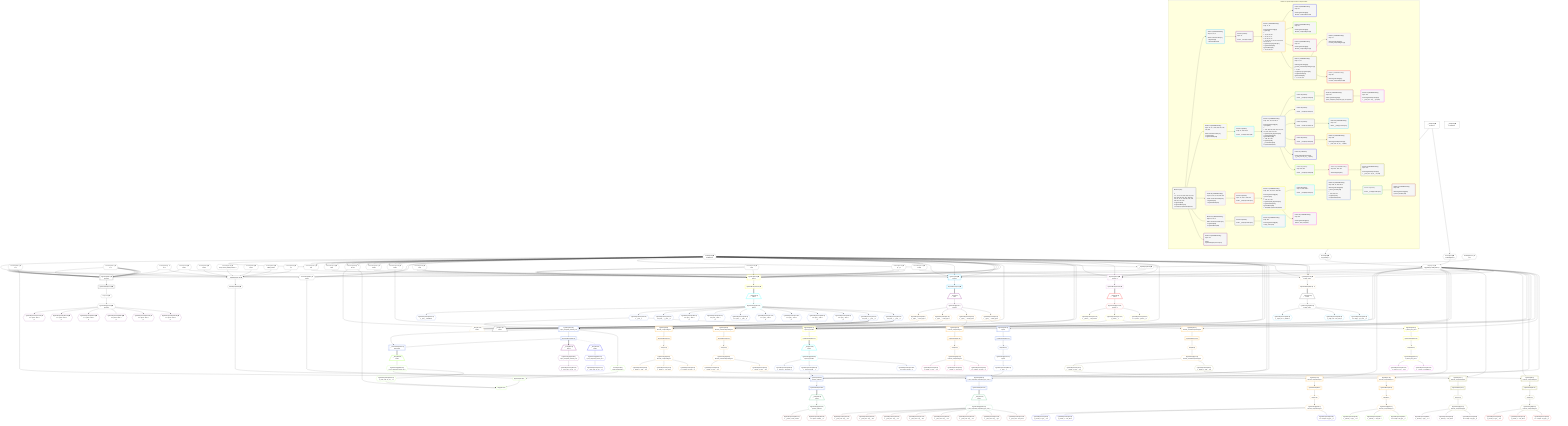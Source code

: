 %%{init: {'themeVariables': { 'fontSize': '12px'}}}%%
graph TD
    classDef path fill:#eee,stroke:#000,color:#000
    classDef plan fill:#fff,stroke-width:1px,color:#000
    classDef itemplan fill:#fff,stroke-width:2px,color:#000
    classDef unbatchedplan fill:#dff,stroke-width:1px,color:#000
    classDef sideeffectplan fill:#fcc,stroke-width:2px,color:#000
    classDef bucket fill:#f6f6f6,color:#000,stroke-width:2px,text-align:left


    %% plan dependencies
    PgSelect268[["PgSelect[268∈0] ➊<br />ᐸpersonᐳ"]]:::plan
    Object11{{"Object[11∈0] ➊<br />ᐸ{pgSettings,withPgClient}ᐳ"}}:::plan
    Constant309{{"Constant[309∈0] ➊<br />ᐸ1ᐳ"}}:::plan
    Constant310{{"Constant[310∈0] ➊<br />ᐸ7ᐳ"}}:::plan
    Constant308{{"Constant[308∈0] ➊<br />ᐸ8ᐳ"}}:::plan
    Constant123{{"Constant[123∈0] ➊<br />ᐸnullᐳ"}}:::plan
    Object11 & Constant309 & Constant309 & Constant310 & Constant309 & Constant308 & Constant310 & Constant309 & Constant310 & Constant309 & Constant310 & Constant309 & Constant123 & Constant310 & Constant309 & Constant310 --> PgSelect268
    __InputObject130{{"__InputObject[130∈0] ➊"}}:::plan
    Constant302{{"Constant[302∈0] ➊<br />ᐸ419ᐳ"}}:::plan
    Constant303{{"Constant[303∈0] ➊<br />ᐸ'easy cheesy baked potatoes'ᐳ"}}:::plan
    Constant304{{"Constant[304∈0] ➊<br />ᐸ'red'ᐳ"}}:::plan
    Constant6{{"Constant[6∈0] ➊<br />ᐸundefinedᐳ"}}:::plan
    Constant305{{"Constant[305∈0] ➊<br />ᐸ'BAR_FOO'ᐳ"}}:::plan
    Constant306{{"Constant[306∈0] ➊<br />ᐸ''ᐳ"}}:::plan
    __InputObject136{{"__InputObject[136∈0] ➊"}}:::plan
    Constant302 & Constant303 & Constant304 & Constant6 & Constant305 & Constant306 & __InputObject136 & Constant308 --> __InputObject130
    Connection12{{"Connection[12∈0] ➊<br />ᐸ8ᐳ"}}:::plan
    Constant6 & Constant6 & Constant6 --> Connection12
    Connection97{{"Connection[97∈0] ➊<br />ᐸ95ᐳ"}}:::plan
    Constant6 & Constant6 & Constant6 --> Connection97
    Connection180{{"Connection[180∈0] ➊<br />ᐸ178ᐳ"}}:::plan
    Constant6 & Constant6 & Constant6 --> Connection180
    Connection210{{"Connection[210∈0] ➊<br />ᐸ208ᐳ"}}:::plan
    Constant6 & Constant6 & Constant6 --> Connection210
    Connection224{{"Connection[224∈0] ➊<br />ᐸ220ᐳ"}}:::plan
    Constant6 & Constant6 & Constant6 --> Connection224
    Connection238{{"Connection[238∈0] ➊<br />ᐸ234ᐳ"}}:::plan
    Constant309 & Constant6 & Constant6 --> Connection238
    Connection257{{"Connection[257∈0] ➊<br />ᐸ255ᐳ"}}:::plan
    Constant6 & Constant6 & Constant6 --> Connection257
    Access9{{"Access[9∈0] ➊<br />ᐸ2.pgSettingsᐳ"}}:::plan
    Access10{{"Access[10∈0] ➊<br />ᐸ2.withPgClientᐳ"}}:::plan
    Access9 & Access10 --> Object11
    Constant307{{"Constant[307∈0] ➊<br />ᐸ5ᐳ"}}:::plan
    Constant6 & Constant307 --> __InputObject136
    __Value2["__Value[2∈0] ➊<br />ᐸcontextᐳ"]:::plan
    __Value2 --> Access9
    __Value2 --> Access10
    BakedInput139{{"BakedInput[139∈0] ➊"}}:::plan
    __InputObject130 --> BakedInput139
    First270{{"First[270∈0] ➊"}}:::plan
    PgSelectRows271[["PgSelectRows[271∈0] ➊"]]:::plan
    PgSelectRows271 --> First270
    PgSelect268 --> PgSelectRows271
    PgSelectSingle272{{"PgSelectSingle[272∈0] ➊<br />ᐸpersonᐳ"}}:::plan
    First270 --> PgSelectSingle272
    __Value4["__Value[4∈0] ➊<br />ᐸrootValueᐳ"]:::plan
    Constant299{{"Constant[299∈0] ➊<br />ᐸ15ᐳ"}}:::plan
    Constant300{{"Constant[300∈0] ➊<br />ᐸ20ᐳ"}}:::plan
    Constant301{{"Constant[301∈0] ➊<br />ᐸ'[...]'ᐳ"}}:::plan
    PgSelect14[["PgSelect[14∈1] ➊<br />ᐸtypesᐳ"]]:::plan
    Object11 & Connection12 & Constant6 & Constant6 & Constant6 --> PgSelect14
    PgSelectRows15[["PgSelectRows[15∈1] ➊"]]:::plan
    PgSelect14 --> PgSelectRows15
    __Item16[/"__Item[16∈2]<br />ᐸ15ᐳ"\]:::itemplan
    PgSelectRows15 ==> __Item16
    PgSelectSingle17{{"PgSelectSingle[17∈2]<br />ᐸtypesᐳ"}}:::plan
    __Item16 --> PgSelectSingle17
    PgSelect19[["PgSelect[19∈3]<br />ᐸfrmcdc_compoundTypeᐳ"]]:::plan
    PgClassExpression18{{"PgClassExpression[18∈3]<br />ᐸ__types__....ound_type”ᐳ"}}:::plan
    Object11 & PgClassExpression18 --> PgSelect19
    PgSelect31[["PgSelect[31∈3]<br />ᐸfrmcdc_nestedCompoundTypeᐳ"]]:::plan
    PgClassExpression30{{"PgClassExpression[30∈3]<br />ᐸ__types__....ound_type”ᐳ"}}:::plan
    Object11 & PgClassExpression30 --> PgSelect31
    PgSelect37[["PgSelect[37∈3]<br />ᐸfrmcdc_compoundTypeᐳ"]]:::plan
    PgClassExpression36{{"PgClassExpression[36∈3]<br />ᐸ__frmcdc_n...type__.”a”ᐳ"}}:::plan
    Object11 & PgClassExpression36 --> PgSelect37
    PgSelect47[["PgSelect[47∈3]<br />ᐸfrmcdc_compoundTypeᐳ"]]:::plan
    PgClassExpression46{{"PgClassExpression[46∈3]<br />ᐸ__frmcdc_n...type__.”b”ᐳ"}}:::plan
    Object11 & PgClassExpression46 --> PgSelect47
    PgSelect57[["PgSelect[57∈3]<br />ᐸfrmcdc_compoundTypeᐳ"]]:::plan
    PgClassExpression56{{"PgClassExpression[56∈3]<br />ᐸ__types__....ound_type”ᐳ"}}:::plan
    Object11 & PgClassExpression56 --> PgSelect57
    PgSelect67[["PgSelect[67∈3]<br />ᐸfrmcdc_nestedCompoundTypeᐳ"]]:::plan
    PgClassExpression66{{"PgClassExpression[66∈3]<br />ᐸ__types__....ound_type”ᐳ"}}:::plan
    Object11 & PgClassExpression66 --> PgSelect67
    PgSelectSingle17 --> PgClassExpression18
    First23{{"First[23∈3]"}}:::plan
    PgSelectRows24[["PgSelectRows[24∈3]"]]:::plan
    PgSelectRows24 --> First23
    PgSelect19 --> PgSelectRows24
    PgSelectSingle25{{"PgSelectSingle[25∈3]<br />ᐸfrmcdc_compoundTypeᐳ"}}:::plan
    First23 --> PgSelectSingle25
    PgClassExpression26{{"PgClassExpression[26∈3]<br />ᐸ__frmcdc_c...type__.”a”ᐳ"}}:::plan
    PgSelectSingle25 --> PgClassExpression26
    PgClassExpression27{{"PgClassExpression[27∈3]<br />ᐸ__frmcdc_c....”foo_bar”ᐳ"}}:::plan
    PgSelectSingle25 --> PgClassExpression27
    PgClassExpression29{{"PgClassExpression[29∈3]<br />ᐸ”c”.”compo...nd_type__)ᐳ"}}:::plan
    PgSelectSingle25 --> PgClassExpression29
    PgSelectSingle17 --> PgClassExpression30
    First33{{"First[33∈3]"}}:::plan
    PgSelectRows34[["PgSelectRows[34∈3]"]]:::plan
    PgSelectRows34 --> First33
    PgSelect31 --> PgSelectRows34
    PgSelectSingle35{{"PgSelectSingle[35∈3]<br />ᐸfrmcdc_nestedCompoundTypeᐳ"}}:::plan
    First33 --> PgSelectSingle35
    PgSelectSingle35 --> PgClassExpression36
    First39{{"First[39∈3]"}}:::plan
    PgSelectRows40[["PgSelectRows[40∈3]"]]:::plan
    PgSelectRows40 --> First39
    PgSelect37 --> PgSelectRows40
    PgSelectSingle41{{"PgSelectSingle[41∈3]<br />ᐸfrmcdc_compoundTypeᐳ"}}:::plan
    First39 --> PgSelectSingle41
    PgSelectSingle35 --> PgClassExpression46
    First49{{"First[49∈3]"}}:::plan
    PgSelectRows50[["PgSelectRows[50∈3]"]]:::plan
    PgSelectRows50 --> First49
    PgSelect47 --> PgSelectRows50
    PgSelectSingle51{{"PgSelectSingle[51∈3]<br />ᐸfrmcdc_compoundTypeᐳ"}}:::plan
    First49 --> PgSelectSingle51
    PgSelectSingle17 --> PgClassExpression56
    First59{{"First[59∈3]"}}:::plan
    PgSelectRows60[["PgSelectRows[60∈3]"]]:::plan
    PgSelectRows60 --> First59
    PgSelect57 --> PgSelectRows60
    PgSelectSingle61{{"PgSelectSingle[61∈3]<br />ᐸfrmcdc_compoundTypeᐳ"}}:::plan
    First59 --> PgSelectSingle61
    PgSelectSingle17 --> PgClassExpression66
    First69{{"First[69∈3]"}}:::plan
    PgSelectRows70[["PgSelectRows[70∈3]"]]:::plan
    PgSelectRows70 --> First69
    PgSelect67 --> PgSelectRows70
    PgSelectSingle71{{"PgSelectSingle[71∈3]<br />ᐸfrmcdc_nestedCompoundTypeᐳ"}}:::plan
    First69 --> PgSelectSingle71
    PgClassExpression42{{"PgClassExpression[42∈4]<br />ᐸ__frmcdc_c...type__.”a”ᐳ"}}:::plan
    PgSelectSingle41 --> PgClassExpression42
    PgClassExpression43{{"PgClassExpression[43∈4]<br />ᐸ__frmcdc_c....”foo_bar”ᐳ"}}:::plan
    PgSelectSingle41 --> PgClassExpression43
    PgClassExpression45{{"PgClassExpression[45∈4]<br />ᐸ”c”.”compo...nd_type__)ᐳ"}}:::plan
    PgSelectSingle41 --> PgClassExpression45
    PgClassExpression52{{"PgClassExpression[52∈5]<br />ᐸ__frmcdc_c...type__.”a”ᐳ"}}:::plan
    PgSelectSingle51 --> PgClassExpression52
    PgClassExpression53{{"PgClassExpression[53∈5]<br />ᐸ__frmcdc_c....”foo_bar”ᐳ"}}:::plan
    PgSelectSingle51 --> PgClassExpression53
    PgClassExpression55{{"PgClassExpression[55∈5]<br />ᐸ”c”.”compo...nd_type__)ᐳ"}}:::plan
    PgSelectSingle51 --> PgClassExpression55
    PgClassExpression62{{"PgClassExpression[62∈6]<br />ᐸ__frmcdc_c...type__.”a”ᐳ"}}:::plan
    PgSelectSingle61 --> PgClassExpression62
    PgClassExpression63{{"PgClassExpression[63∈6]<br />ᐸ__frmcdc_c....”foo_bar”ᐳ"}}:::plan
    PgSelectSingle61 --> PgClassExpression63
    PgClassExpression65{{"PgClassExpression[65∈6]<br />ᐸ”c”.”compo...nd_type__)ᐳ"}}:::plan
    PgSelectSingle61 --> PgClassExpression65
    PgSelect73[["PgSelect[73∈7]<br />ᐸfrmcdc_compoundTypeᐳ"]]:::plan
    PgClassExpression72{{"PgClassExpression[72∈7]<br />ᐸ__frmcdc_n...type__.”a”ᐳ"}}:::plan
    Object11 & PgClassExpression72 --> PgSelect73
    PgSelect85[["PgSelect[85∈7]<br />ᐸfrmcdc_compoundTypeᐳ"]]:::plan
    PgClassExpression84{{"PgClassExpression[84∈7]<br />ᐸ__frmcdc_n...type__.”b”ᐳ"}}:::plan
    Object11 & PgClassExpression84 --> PgSelect85
    PgSelectSingle71 --> PgClassExpression72
    First77{{"First[77∈7]"}}:::plan
    PgSelectRows78[["PgSelectRows[78∈7]"]]:::plan
    PgSelectRows78 --> First77
    PgSelect73 --> PgSelectRows78
    PgSelectSingle79{{"PgSelectSingle[79∈7]<br />ᐸfrmcdc_compoundTypeᐳ"}}:::plan
    First77 --> PgSelectSingle79
    PgSelectSingle71 --> PgClassExpression84
    First87{{"First[87∈7]"}}:::plan
    PgSelectRows88[["PgSelectRows[88∈7]"]]:::plan
    PgSelectRows88 --> First87
    PgSelect85 --> PgSelectRows88
    PgSelectSingle89{{"PgSelectSingle[89∈7]<br />ᐸfrmcdc_compoundTypeᐳ"}}:::plan
    First87 --> PgSelectSingle89
    PgClassExpression80{{"PgClassExpression[80∈8]<br />ᐸ__frmcdc_c...type__.”a”ᐳ"}}:::plan
    PgSelectSingle79 --> PgClassExpression80
    PgClassExpression81{{"PgClassExpression[81∈8]<br />ᐸ__frmcdc_c....”foo_bar”ᐳ"}}:::plan
    PgSelectSingle79 --> PgClassExpression81
    PgClassExpression83{{"PgClassExpression[83∈8]<br />ᐸ”c”.”compo...nd_type__)ᐳ"}}:::plan
    PgSelectSingle79 --> PgClassExpression83
    PgClassExpression90{{"PgClassExpression[90∈9]<br />ᐸ__frmcdc_c...type__.”a”ᐳ"}}:::plan
    PgSelectSingle89 --> PgClassExpression90
    PgClassExpression91{{"PgClassExpression[91∈9]<br />ᐸ__frmcdc_c....”foo_bar”ᐳ"}}:::plan
    PgSelectSingle89 --> PgClassExpression91
    PgClassExpression93{{"PgClassExpression[93∈9]<br />ᐸ”c”.”compo...nd_type__)ᐳ"}}:::plan
    PgSelectSingle89 --> PgClassExpression93
    PgSelect99[["PgSelect[99∈10] ➊<br />ᐸpostᐳ"]]:::plan
    Object11 & Connection97 & Constant6 & Constant6 & Constant6 & Constant299 & Constant300 & Constant301 & Constant299 & Constant300 & Constant301 & Constant299 & Constant123 & Constant300 & Constant301 --> PgSelect99
    PgSelectRows100[["PgSelectRows[100∈10] ➊"]]:::plan
    PgSelect99 --> PgSelectRows100
    __Item101[/"__Item[101∈11]<br />ᐸ100ᐳ"\]:::itemplan
    PgSelectRows100 ==> __Item101
    PgSelectSingle102{{"PgSelectSingle[102∈11]<br />ᐸpostᐳ"}}:::plan
    __Item101 --> PgSelectSingle102
    PgSelect181[["PgSelect[181∈12]<br />ᐸpost_computed_interval_setᐳ"]]:::plan
    PgClassExpression104{{"PgClassExpression[104∈12]<br />ᐸ__post__ᐳ"}}:::plan
    Object11 & PgClassExpression104 & Connection180 & Constant6 & Constant6 & Constant6 --> PgSelect181
    PgSelect149[["PgSelect[149∈12]<br />ᐸpost_computed_compound_type_arrayᐳ"]]:::plan
    PgClassExpression148{{"PgClassExpression[148∈12]<br />ᐸ__post__ᐳ"}}:::plan
    Object11 & PgClassExpression148 & BakedInput139 --> PgSelect149
    PgSelect141[["PgSelect[141∈12]<br />ᐸpostᐳ"]]:::plan
    Object11 & PgClassExpression104 --> PgSelect141
    __ListTransform193[["__ListTransform[193∈12]<br />ᐸeach:192ᐳ"]]:::plan
    PgSelectRows182[["PgSelectRows[182∈12]"]]:::plan
    PgSelectRows182 & PgSelect181 --> __ListTransform193
    PgClassExpression103{{"PgClassExpression[103∈12]<br />ᐸ__post__.”headline”ᐳ"}}:::plan
    PgSelectSingle102 --> PgClassExpression103
    PgSelectSingle102 --> PgClassExpression104
    PgClassExpression105{{"PgClassExpression[105∈12]<br />ᐸ”a”.”post_...(__post__)ᐳ"}}:::plan
    PgSelectSingle102 --> PgClassExpression105
    PgClassExpression108{{"PgClassExpression[108∈12]<br />ᐸ”a”.”post_...lder! */<br />)ᐳ"}}:::plan
    PgSelectSingle102 --> PgClassExpression108
    PgClassExpression112{{"PgClassExpression[112∈12]<br />ᐸ”a”.”post_...lder! */<br />)ᐳ"}}:::plan
    PgSelectSingle102 --> PgClassExpression112
    PgClassExpression114{{"PgClassExpression[114∈12]<br />ᐸ”a”.”post_...(__post__)ᐳ"}}:::plan
    PgSelectSingle102 --> PgClassExpression114
    PgClassExpression117{{"PgClassExpression[117∈12]<br />ᐸ”a”.”post_...lder! */<br />)ᐳ"}}:::plan
    PgSelectSingle102 --> PgClassExpression117
    PgClassExpression121{{"PgClassExpression[121∈12]<br />ᐸ”a”.”post_...lder! */<br />)ᐳ"}}:::plan
    PgSelectSingle102 --> PgClassExpression121
    PgClassExpression125{{"PgClassExpression[125∈12]<br />ᐸ”a”.”post_...lder! */<br />)ᐳ"}}:::plan
    PgSelectSingle102 --> PgClassExpression125
    PgClassExpression129{{"PgClassExpression[129∈12]<br />ᐸ”a”.”post_...lder! */<br />)ᐳ"}}:::plan
    PgSelectSingle102 --> PgClassExpression129
    First145{{"First[145∈12]"}}:::plan
    PgSelectRows146[["PgSelectRows[146∈12]"]]:::plan
    PgSelectRows146 --> First145
    PgSelect141 --> PgSelectRows146
    PgSelectSingle147{{"PgSelectSingle[147∈12]<br />ᐸpostᐳ"}}:::plan
    First145 --> PgSelectSingle147
    PgSelectSingle147 --> PgClassExpression148
    PgSelectRows151[["PgSelectRows[151∈12]"]]:::plan
    PgSelect149 --> PgSelectRows151
    PgClassExpression166{{"PgClassExpression[166∈12]<br />ᐸ”a”.”post_...(__post__)ᐳ"}}:::plan
    PgSelectSingle102 --> PgClassExpression166
    PgClassExpression169{{"PgClassExpression[169∈12]<br />ᐸ”a”.”post_...(__post__)ᐳ"}}:::plan
    PgSelectSingle102 --> PgClassExpression169
    PgSelect181 --> PgSelectRows182
    __Item152[/"__Item[152∈13]<br />ᐸ151ᐳ"\]:::itemplan
    PgSelectRows151 ==> __Item152
    PgSelectSingle153{{"PgSelectSingle[153∈13]<br />ᐸpost_computed_compound_type_arrayᐳ"}}:::plan
    __Item152 --> PgSelectSingle153
    PgClassExpression154{{"PgClassExpression[154∈14]<br />ᐸ__post_com...rray__.”a”ᐳ"}}:::plan
    PgSelectSingle153 --> PgClassExpression154
    PgClassExpression155{{"PgClassExpression[155∈14]<br />ᐸ__post_com...rray__.”b”ᐳ"}}:::plan
    PgSelectSingle153 --> PgClassExpression155
    PgClassExpression156{{"PgClassExpression[156∈14]<br />ᐸ__post_com...rray__.”c”ᐳ"}}:::plan
    PgSelectSingle153 --> PgClassExpression156
    PgClassExpression157{{"PgClassExpression[157∈14]<br />ᐸ__post_com...rray__.”d”ᐳ"}}:::plan
    PgSelectSingle153 --> PgClassExpression157
    PgClassExpression158{{"PgClassExpression[158∈14]<br />ᐸ__post_com...rray__.”e”ᐳ"}}:::plan
    PgSelectSingle153 --> PgClassExpression158
    PgClassExpression159{{"PgClassExpression[159∈14]<br />ᐸ__post_com...rray__.”f”ᐳ"}}:::plan
    PgSelectSingle153 --> PgClassExpression159
    PgClassExpression160{{"PgClassExpression[160∈14]<br />ᐸ__post_com...rray__.”g”ᐳ"}}:::plan
    PgSelectSingle153 --> PgClassExpression160
    PgClassExpression164{{"PgClassExpression[164∈14]<br />ᐸ__post_com....”foo_bar”ᐳ"}}:::plan
    PgSelectSingle153 --> PgClassExpression164
    __Item167[/"__Item[167∈16]<br />ᐸ166ᐳ"\]:::itemplan
    PgClassExpression166 ==> __Item167
    __Item170[/"__Item[170∈17]<br />ᐸ169ᐳ"\]:::itemplan
    PgClassExpression169 ==> __Item170
    __Item183[/"__Item[183∈19]<br />ᐸ182ᐳ"\]:::itemplan
    PgSelectRows182 ==> __Item183
    PgSelectSingle184{{"PgSelectSingle[184∈19]<br />ᐸpost_computed_interval_setᐳ"}}:::plan
    __Item183 --> PgSelectSingle184
    PgClassExpression185{{"PgClassExpression[185∈19]<br />ᐸ__post_com...al_set__.vᐳ"}}:::plan
    PgSelectSingle184 --> PgClassExpression185
    __Item195[/"__Item[195∈21]<br />ᐸ182ᐳ"\]:::itemplan
    PgSelectRows182 -.-> __Item195
    PgSelectSingle196{{"PgSelectSingle[196∈21]<br />ᐸpost_computed_interval_setᐳ"}}:::plan
    __Item195 --> PgSelectSingle196
    PgClassExpression197{{"PgClassExpression[197∈21]<br />ᐸ__post_com...al_set__.vᐳ"}}:::plan
    PgSelectSingle196 --> PgClassExpression197
    Edge201{{"Edge[201∈22]"}}:::plan
    PgClassExpression200{{"PgClassExpression[200∈22]<br />ᐸ__post_com...al_set__.vᐳ"}}:::plan
    PgCursor203{{"PgCursor[203∈22]"}}:::plan
    PgClassExpression200 & PgCursor203 & Connection180 --> Edge201
    PgSelectSingle199{{"PgSelectSingle[199∈22]<br />ᐸpost_computed_interval_setᐳ"}}:::plan
    Access202{{"Access[202∈22]<br />ᐸ181.cursorDetailsᐳ"}}:::plan
    PgSelectSingle199 & Access202 --> PgCursor203
    __Item198[/"__Item[198∈22]<br />ᐸ193ᐳ"\]:::itemplan
    __ListTransform193 ==> __Item198
    __Item198 --> PgSelectSingle199
    PgSelectSingle199 --> PgClassExpression200
    PgSelect181 --> Access202
    PgSelect212[["PgSelect[212∈25] ➊<br />ᐸpersonᐳ"]]:::plan
    Object11 & Connection210 & Constant6 & Constant6 & Constant6 --> PgSelect212
    PgSelectRows213[["PgSelectRows[213∈25] ➊"]]:::plan
    PgSelect212 --> PgSelectRows213
    __Item214[/"__Item[214∈26]<br />ᐸ213ᐳ"\]:::itemplan
    PgSelectRows213 ==> __Item214
    PgSelectSingle215{{"PgSelectSingle[215∈26]<br />ᐸpersonᐳ"}}:::plan
    __Item214 --> PgSelectSingle215
    PgSelect225[["PgSelect[225∈27]<br />ᐸperson_friendsᐳ"]]:::plan
    PgClassExpression217{{"PgClassExpression[217∈27]<br />ᐸ__person__ᐳ"}}:::plan
    Object11 & PgClassExpression217 & Connection224 & Constant6 & Constant6 & Constant6 --> PgSelect225
    PgSelect247[["PgSelect[247∈27]<br />ᐸperson_first_postᐳ"]]:::plan
    Object11 & PgClassExpression217 --> PgSelect247
    PgClassExpression216{{"PgClassExpression[216∈27]<br />ᐸ__person__...full_name”ᐳ"}}:::plan
    PgSelectSingle215 --> PgClassExpression216
    PgSelectSingle215 --> PgClassExpression217
    PgClassExpression218{{"PgClassExpression[218∈27]<br />ᐸ”c”.”perso..._person__)ᐳ"}}:::plan
    PgSelectSingle215 --> PgClassExpression218
    PgSelectRows226[["PgSelectRows[226∈27]"]]:::plan
    PgSelect225 --> PgSelectRows226
    First249{{"First[249∈27]"}}:::plan
    PgSelectRows250[["PgSelectRows[250∈27]"]]:::plan
    PgSelectRows250 --> First249
    PgSelect247 --> PgSelectRows250
    PgSelectSingle251{{"PgSelectSingle[251∈27]<br />ᐸperson_first_postᐳ"}}:::plan
    First249 --> PgSelectSingle251
    __Item227[/"__Item[227∈28]<br />ᐸ226ᐳ"\]:::itemplan
    PgSelectRows226 ==> __Item227
    PgSelectSingle228{{"PgSelectSingle[228∈28]<br />ᐸperson_friendsᐳ"}}:::plan
    __Item227 --> PgSelectSingle228
    PgSelect239[["PgSelect[239∈29]<br />ᐸperson_friendsᐳ"]]:::plan
    PgClassExpression230{{"PgClassExpression[230∈29]<br />ᐸ__person_friends__ᐳ"}}:::plan
    Object11 & PgClassExpression230 & Connection238 & Constant309 & Constant6 & Constant6 --> PgSelect239
    PgClassExpression229{{"PgClassExpression[229∈29]<br />ᐸ__person_f...full_name”ᐳ"}}:::plan
    PgSelectSingle228 --> PgClassExpression229
    PgSelectSingle228 --> PgClassExpression230
    PgClassExpression231{{"PgClassExpression[231∈29]<br />ᐸ”c”.”perso...friends__)ᐳ"}}:::plan
    PgSelectSingle228 --> PgClassExpression231
    PgSelectRows240[["PgSelectRows[240∈29]"]]:::plan
    PgSelect239 --> PgSelectRows240
    __Item241[/"__Item[241∈30]<br />ᐸ240ᐳ"\]:::itemplan
    PgSelectRows240 ==> __Item241
    PgSelectSingle242{{"PgSelectSingle[242∈30]<br />ᐸperson_friendsᐳ"}}:::plan
    __Item241 --> PgSelectSingle242
    PgClassExpression243{{"PgClassExpression[243∈31]<br />ᐸ__person_f...full_name”ᐳ"}}:::plan
    PgSelectSingle242 --> PgClassExpression243
    PgClassExpression245{{"PgClassExpression[245∈31]<br />ᐸ”c”.”perso...friends__)ᐳ"}}:::plan
    PgSelectSingle242 --> PgClassExpression245
    PgClassExpression252{{"PgClassExpression[252∈32]<br />ᐸ__person_f...ost__.”id”ᐳ"}}:::plan
    PgSelectSingle251 --> PgClassExpression252
    PgClassExpression253{{"PgClassExpression[253∈32]<br />ᐸ__person_f...”headline”ᐳ"}}:::plan
    PgSelectSingle251 --> PgClassExpression253
    PgSelect259[["PgSelect[259∈33] ➊<br />ᐸedge_caseᐳ"]]:::plan
    Object11 & Connection257 & Constant6 & Constant6 & Constant6 --> PgSelect259
    PgSelectRows260[["PgSelectRows[260∈33] ➊"]]:::plan
    PgSelect259 --> PgSelectRows260
    __Item261[/"__Item[261∈34]<br />ᐸ260ᐳ"\]:::itemplan
    PgSelectRows260 ==> __Item261
    PgSelectSingle262{{"PgSelectSingle[262∈34]<br />ᐸedge_caseᐳ"}}:::plan
    __Item261 --> PgSelectSingle262
    PgClassExpression263{{"PgClassExpression[263∈35]<br />ᐸ__edge_cas...s_default”ᐳ"}}:::plan
    PgSelectSingle262 --> PgClassExpression263
    PgClassExpression264{{"PgClassExpression[264∈35]<br />ᐸ__edge_cas...cast_easy”ᐳ"}}:::plan
    PgSelectSingle262 --> PgClassExpression264
    PgClassExpression266{{"PgClassExpression[266∈35]<br />ᐸ”c”.”edge_...ge_case__)ᐳ"}}:::plan
    PgSelectSingle262 --> PgClassExpression266
    PgClassExpression276{{"PgClassExpression[276∈36] ➊<br />ᐸ”c”.”perso...lder! */<br />)ᐳ"}}:::plan
    PgSelectSingle272 --> PgClassExpression276
    PgClassExpression281{{"PgClassExpression[281∈36] ➊<br />ᐸ”c”.”perso...lder! */<br />)ᐳ"}}:::plan
    PgSelectSingle272 --> PgClassExpression281
    PgClassExpression285{{"PgClassExpression[285∈36] ➊<br />ᐸ”c”.”perso...lder! */<br />)ᐳ"}}:::plan
    PgSelectSingle272 --> PgClassExpression285
    PgClassExpression289{{"PgClassExpression[289∈36] ➊<br />ᐸ”c”.”perso...lder! */<br />)ᐳ"}}:::plan
    PgSelectSingle272 --> PgClassExpression289
    PgClassExpression294{{"PgClassExpression[294∈36] ➊<br />ᐸ”c”.”perso...lder! */<br />)ᐳ"}}:::plan
    PgSelectSingle272 --> PgClassExpression294
    PgClassExpression298{{"PgClassExpression[298∈36] ➊<br />ᐸ”c”.”perso...lder! */<br />)ᐳ"}}:::plan
    PgSelectSingle272 --> PgClassExpression298

    %% define steps

    subgraph "Buckets for queries/v4/procedure-computed-fields"
    Bucket0("Bucket 0 (root)<br /><br />1: <br />ᐳ: 6, 9, 10, 123, 299, 300, 301, 302, 303, 304, 305, 306, 307, 308, 309, 310, 11, 12, 97, 136, 180, 210, 224, 238, 257, 130, 139<br />2: PgSelect[268]<br />3: PgSelectRows[271]<br />ᐳ: First[270], PgSelectSingle[272]"):::bucket
    classDef bucket0 stroke:#696969
    class Bucket0,__Value2,__Value4,Constant6,Access9,Access10,Object11,Connection12,Connection97,Constant123,__InputObject130,__InputObject136,BakedInput139,Connection180,Connection210,Connection224,Connection238,Connection257,PgSelect268,First270,PgSelectRows271,PgSelectSingle272,Constant299,Constant300,Constant301,Constant302,Constant303,Constant304,Constant305,Constant306,Constant307,Constant308,Constant309,Constant310 bucket0
    Bucket1("Bucket 1 (nullableBoundary)<br />Deps: 11, 12, 6<br /><br />ROOT Connectionᐸ8ᐳ[12]<br />1: PgSelect[14]<br />2: PgSelectRows[15]"):::bucket
    classDef bucket1 stroke:#00bfff
    class Bucket1,PgSelect14,PgSelectRows15 bucket1
    Bucket2("Bucket 2 (listItem)<br />Deps: 11<br /><br />ROOT __Item{2}ᐸ15ᐳ[16]"):::bucket
    classDef bucket2 stroke:#7f007f
    class Bucket2,__Item16,PgSelectSingle17 bucket2
    Bucket3("Bucket 3 (nullableBoundary)<br />Deps: 17, 11<br /><br />ROOT PgSelectSingle{2}ᐸtypesᐳ[17]<br />1: <br />ᐳ: 18, 30, 56, 66<br />2: 19, 31, 57, 67<br />3: 24, 34, 60, 70<br />ᐳ: 23, 25, 26, 27, 29, 33, 35, 36, 46, 59, 61, 69, 71<br />4: PgSelect[37], PgSelect[47]<br />5: PgSelectRows[40], PgSelectRows[50]<br />ᐳ: 39, 41, 49, 51"):::bucket
    classDef bucket3 stroke:#ffa500
    class Bucket3,PgClassExpression18,PgSelect19,First23,PgSelectRows24,PgSelectSingle25,PgClassExpression26,PgClassExpression27,PgClassExpression29,PgClassExpression30,PgSelect31,First33,PgSelectRows34,PgSelectSingle35,PgClassExpression36,PgSelect37,First39,PgSelectRows40,PgSelectSingle41,PgClassExpression46,PgSelect47,First49,PgSelectRows50,PgSelectSingle51,PgClassExpression56,PgSelect57,First59,PgSelectRows60,PgSelectSingle61,PgClassExpression66,PgSelect67,First69,PgSelectRows70,PgSelectSingle71 bucket3
    Bucket4("Bucket 4 (nullableBoundary)<br />Deps: 41<br /><br />ROOT PgSelectSingle{3}ᐸfrmcdc_compoundTypeᐳ[41]"):::bucket
    classDef bucket4 stroke:#0000ff
    class Bucket4,PgClassExpression42,PgClassExpression43,PgClassExpression45 bucket4
    Bucket5("Bucket 5 (nullableBoundary)<br />Deps: 51<br /><br />ROOT PgSelectSingle{3}ᐸfrmcdc_compoundTypeᐳ[51]"):::bucket
    classDef bucket5 stroke:#7fff00
    class Bucket5,PgClassExpression52,PgClassExpression53,PgClassExpression55 bucket5
    Bucket6("Bucket 6 (nullableBoundary)<br />Deps: 61<br /><br />ROOT PgSelectSingle{3}ᐸfrmcdc_compoundTypeᐳ[61]"):::bucket
    classDef bucket6 stroke:#ff1493
    class Bucket6,PgClassExpression62,PgClassExpression63,PgClassExpression65 bucket6
    Bucket7("Bucket 7 (nullableBoundary)<br />Deps: 71, 11<br /><br />ROOT PgSelectSingle{3}ᐸfrmcdc_nestedCompoundTypeᐳ[71]<br />1: <br />ᐳ: 72, 84<br />2: PgSelect[73], PgSelect[85]<br />3: PgSelectRows[78], PgSelectRows[88]<br />ᐳ: 77, 79, 87, 89"):::bucket
    classDef bucket7 stroke:#808000
    class Bucket7,PgClassExpression72,PgSelect73,First77,PgSelectRows78,PgSelectSingle79,PgClassExpression84,PgSelect85,First87,PgSelectRows88,PgSelectSingle89 bucket7
    Bucket8("Bucket 8 (nullableBoundary)<br />Deps: 79<br /><br />ROOT PgSelectSingle{7}ᐸfrmcdc_compoundTypeᐳ[79]"):::bucket
    classDef bucket8 stroke:#dda0dd
    class Bucket8,PgClassExpression80,PgClassExpression81,PgClassExpression83 bucket8
    Bucket9("Bucket 9 (nullableBoundary)<br />Deps: 89<br /><br />ROOT PgSelectSingle{7}ᐸfrmcdc_compoundTypeᐳ[89]"):::bucket
    classDef bucket9 stroke:#ff0000
    class Bucket9,PgClassExpression90,PgClassExpression91,PgClassExpression93 bucket9
    Bucket10("Bucket 10 (nullableBoundary)<br />Deps: 11, 97, 6, 299, 300, 301, 123, 139, 180<br /><br />ROOT Connectionᐸ95ᐳ[97]<br />1: PgSelect[99]<br />2: PgSelectRows[100]"):::bucket
    classDef bucket10 stroke:#ffff00
    class Bucket10,PgSelect99,PgSelectRows100 bucket10
    Bucket11("Bucket 11 (listItem)<br />Deps: 11, 139, 180, 6<br /><br />ROOT __Item{11}ᐸ100ᐳ[101]"):::bucket
    classDef bucket11 stroke:#00ffff
    class Bucket11,__Item101,PgSelectSingle102 bucket11
    Bucket12("Bucket 12 (nullableBoundary)<br />Deps: 102, 11, 139, 180, 6<br /><br />ROOT PgSelectSingle{11}ᐸpostᐳ[102]<br />1: <br />ᐳ: 103, 104, 105, 108, 112, 114, 117, 121, 125, 129, 166, 169<br />2: PgSelect[141], PgSelect[181]<br />3: PgSelectRows[146], PgSelectRows[182]<br />ᐳ: 145, 147, 148<br />4: PgSelect[149], __ListTransform[193]<br />5: PgSelectRows[151]"):::bucket
    classDef bucket12 stroke:#4169e1
    class Bucket12,PgClassExpression103,PgClassExpression104,PgClassExpression105,PgClassExpression108,PgClassExpression112,PgClassExpression114,PgClassExpression117,PgClassExpression121,PgClassExpression125,PgClassExpression129,PgSelect141,First145,PgSelectRows146,PgSelectSingle147,PgClassExpression148,PgSelect149,PgSelectRows151,PgClassExpression166,PgClassExpression169,PgSelect181,PgSelectRows182,__ListTransform193 bucket12
    Bucket13("Bucket 13 (listItem)<br /><br />ROOT __Item{13}ᐸ151ᐳ[152]"):::bucket
    classDef bucket13 stroke:#3cb371
    class Bucket13,__Item152,PgSelectSingle153 bucket13
    Bucket14("Bucket 14 (nullableBoundary)<br />Deps: 153<br /><br />ROOT PgSelectSingle{13}ᐸpost_computed_compound_type_arrayᐳ[153]"):::bucket
    classDef bucket14 stroke:#a52a2a
    class Bucket14,PgClassExpression154,PgClassExpression155,PgClassExpression156,PgClassExpression157,PgClassExpression158,PgClassExpression159,PgClassExpression160,PgClassExpression164 bucket14
    Bucket15("Bucket 15 (nullableBoundary)<br />Deps: 160<br /><br />ROOT PgClassExpression{14}ᐸ__post_com...rray__.”g”ᐳ[160]"):::bucket
    classDef bucket15 stroke:#ff00ff
    class Bucket15 bucket15
    Bucket16("Bucket 16 (listItem)<br /><br />ROOT __Item{16}ᐸ166ᐳ[167]"):::bucket
    classDef bucket16 stroke:#f5deb3
    class Bucket16,__Item167 bucket16
    Bucket17("Bucket 17 (listItem)<br /><br />ROOT __Item{17}ᐸ169ᐳ[170]"):::bucket
    classDef bucket17 stroke:#696969
    class Bucket17,__Item170 bucket17
    Bucket18("Bucket 18 (nullableBoundary)<br />Deps: 170<br /><br />ROOT __Item{17}ᐸ169ᐳ[170]"):::bucket
    classDef bucket18 stroke:#00bfff
    class Bucket18 bucket18
    Bucket19("Bucket 19 (listItem)<br /><br />ROOT __Item{19}ᐸ182ᐳ[183]"):::bucket
    classDef bucket19 stroke:#7f007f
    class Bucket19,__Item183,PgSelectSingle184,PgClassExpression185 bucket19
    Bucket20("Bucket 20 (nullableBoundary)<br />Deps: 185<br /><br />ROOT PgClassExpression{19}ᐸ__post_com...al_set__.vᐳ[185]"):::bucket
    classDef bucket20 stroke:#ffa500
    class Bucket20 bucket20
    Bucket21("Bucket 21 (subroutine)<br /><br />ROOT PgClassExpression{21}ᐸ__post_com...al_set__.vᐳ[197]"):::bucket
    classDef bucket21 stroke:#0000ff
    class Bucket21,__Item195,PgSelectSingle196,PgClassExpression197 bucket21
    Bucket22("Bucket 22 (listItem)<br />Deps: 180, 181<br /><br />ROOT __Item{22}ᐸ193ᐳ[198]"):::bucket
    classDef bucket22 stroke:#7fff00
    class Bucket22,__Item198,PgSelectSingle199,PgClassExpression200,Edge201,Access202,PgCursor203 bucket22
    Bucket23("Bucket 23 (nullableBoundary)<br />Deps: 201, 200, 203<br /><br />ROOT Edge{22}[201]"):::bucket
    classDef bucket23 stroke:#ff1493
    class Bucket23 bucket23
    Bucket24("Bucket 24 (nullableBoundary)<br />Deps: 200<br /><br />ROOT PgClassExpression{22}ᐸ__post_com...al_set__.vᐳ[200]"):::bucket
    classDef bucket24 stroke:#808000
    class Bucket24 bucket24
    Bucket25("Bucket 25 (nullableBoundary)<br />Deps: 11, 210, 6, 224, 238, 309<br /><br />ROOT Connectionᐸ208ᐳ[210]<br />1: PgSelect[212]<br />2: PgSelectRows[213]"):::bucket
    classDef bucket25 stroke:#dda0dd
    class Bucket25,PgSelect212,PgSelectRows213 bucket25
    Bucket26("Bucket 26 (listItem)<br />Deps: 11, 224, 6, 238, 309<br /><br />ROOT __Item{26}ᐸ213ᐳ[214]"):::bucket
    classDef bucket26 stroke:#ff0000
    class Bucket26,__Item214,PgSelectSingle215 bucket26
    Bucket27("Bucket 27 (nullableBoundary)<br />Deps: 215, 11, 224, 6, 238, 309<br /><br />ROOT PgSelectSingle{26}ᐸpersonᐳ[215]<br />1: <br />ᐳ: 216, 217, 218<br />2: PgSelect[225], PgSelect[247]<br />3: PgSelectRows[226], PgSelectRows[250]<br />ᐳ: First[249], PgSelectSingle[251]"):::bucket
    classDef bucket27 stroke:#ffff00
    class Bucket27,PgClassExpression216,PgClassExpression217,PgClassExpression218,PgSelect225,PgSelectRows226,PgSelect247,First249,PgSelectRows250,PgSelectSingle251 bucket27
    Bucket28("Bucket 28 (listItem)<br />Deps: 11, 238, 309, 6<br /><br />ROOT __Item{28}ᐸ226ᐳ[227]"):::bucket
    classDef bucket28 stroke:#00ffff
    class Bucket28,__Item227,PgSelectSingle228 bucket28
    Bucket29("Bucket 29 (nullableBoundary)<br />Deps: 228, 11, 238, 309, 6<br /><br />ROOT PgSelectSingle{28}ᐸperson_friendsᐳ[228]<br />1: <br />ᐳ: 229, 230, 231<br />2: PgSelect[239]<br />3: PgSelectRows[240]"):::bucket
    classDef bucket29 stroke:#4169e1
    class Bucket29,PgClassExpression229,PgClassExpression230,PgClassExpression231,PgSelect239,PgSelectRows240 bucket29
    Bucket30("Bucket 30 (listItem)<br /><br />ROOT __Item{30}ᐸ240ᐳ[241]"):::bucket
    classDef bucket30 stroke:#3cb371
    class Bucket30,__Item241,PgSelectSingle242 bucket30
    Bucket31("Bucket 31 (nullableBoundary)<br />Deps: 242<br /><br />ROOT PgSelectSingle{30}ᐸperson_friendsᐳ[242]"):::bucket
    classDef bucket31 stroke:#a52a2a
    class Bucket31,PgClassExpression243,PgClassExpression245 bucket31
    Bucket32("Bucket 32 (nullableBoundary)<br />Deps: 251<br /><br />ROOT PgSelectSingle{27}ᐸperson_first_postᐳ[251]"):::bucket
    classDef bucket32 stroke:#ff00ff
    class Bucket32,PgClassExpression252,PgClassExpression253 bucket32
    Bucket33("Bucket 33 (nullableBoundary)<br />Deps: 11, 257, 6<br /><br />ROOT Connectionᐸ255ᐳ[257]<br />1: PgSelect[259]<br />2: PgSelectRows[260]"):::bucket
    classDef bucket33 stroke:#f5deb3
    class Bucket33,PgSelect259,PgSelectRows260 bucket33
    Bucket34("Bucket 34 (listItem)<br /><br />ROOT __Item{34}ᐸ260ᐳ[261]"):::bucket
    classDef bucket34 stroke:#696969
    class Bucket34,__Item261,PgSelectSingle262 bucket34
    Bucket35("Bucket 35 (nullableBoundary)<br />Deps: 262<br /><br />ROOT PgSelectSingle{34}ᐸedge_caseᐳ[262]"):::bucket
    classDef bucket35 stroke:#00bfff
    class Bucket35,PgClassExpression263,PgClassExpression264,PgClassExpression266 bucket35
    Bucket36("Bucket 36 (nullableBoundary)<br />Deps: 272<br /><br />ROOT PgSelectSingleᐸpersonᐳ[272]"):::bucket
    classDef bucket36 stroke:#7f007f
    class Bucket36,PgClassExpression276,PgClassExpression281,PgClassExpression285,PgClassExpression289,PgClassExpression294,PgClassExpression298 bucket36
    Bucket0 --> Bucket1 & Bucket10 & Bucket25 & Bucket33 & Bucket36
    Bucket1 --> Bucket2
    Bucket2 --> Bucket3
    Bucket3 --> Bucket4 & Bucket5 & Bucket6 & Bucket7
    Bucket7 --> Bucket8 & Bucket9
    Bucket10 --> Bucket11
    Bucket11 --> Bucket12
    Bucket12 --> Bucket13 & Bucket16 & Bucket17 & Bucket19 & Bucket21 & Bucket22
    Bucket13 --> Bucket14
    Bucket14 --> Bucket15
    Bucket17 --> Bucket18
    Bucket19 --> Bucket20
    Bucket22 --> Bucket23
    Bucket23 --> Bucket24
    Bucket25 --> Bucket26
    Bucket26 --> Bucket27
    Bucket27 --> Bucket28 & Bucket32
    Bucket28 --> Bucket29
    Bucket29 --> Bucket30
    Bucket30 --> Bucket31
    Bucket33 --> Bucket34
    Bucket34 --> Bucket35
    end